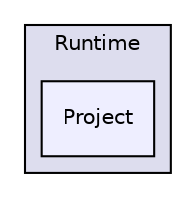 digraph "Project" {
  compound=true
  node [ fontsize="10", fontname="Helvetica"];
  edge [ labelfontsize="10", labelfontname="Helvetica"];
  subgraph clusterdir_7aefbae60249d8db3c9a686a9296d9b4 {
    graph [ bgcolor="#ddddee", pencolor="black", label="Runtime" fontname="Helvetica", fontsize="10", URL="dir_7aefbae60249d8db3c9a686a9296d9b4.html"]
  dir_ce29c474f25cc9b9b35b2060bd04e7d9 [shape=box, label="Project", style="filled", fillcolor="#eeeeff", pencolor="black", URL="dir_ce29c474f25cc9b9b35b2060bd04e7d9.html"];
  }
}
